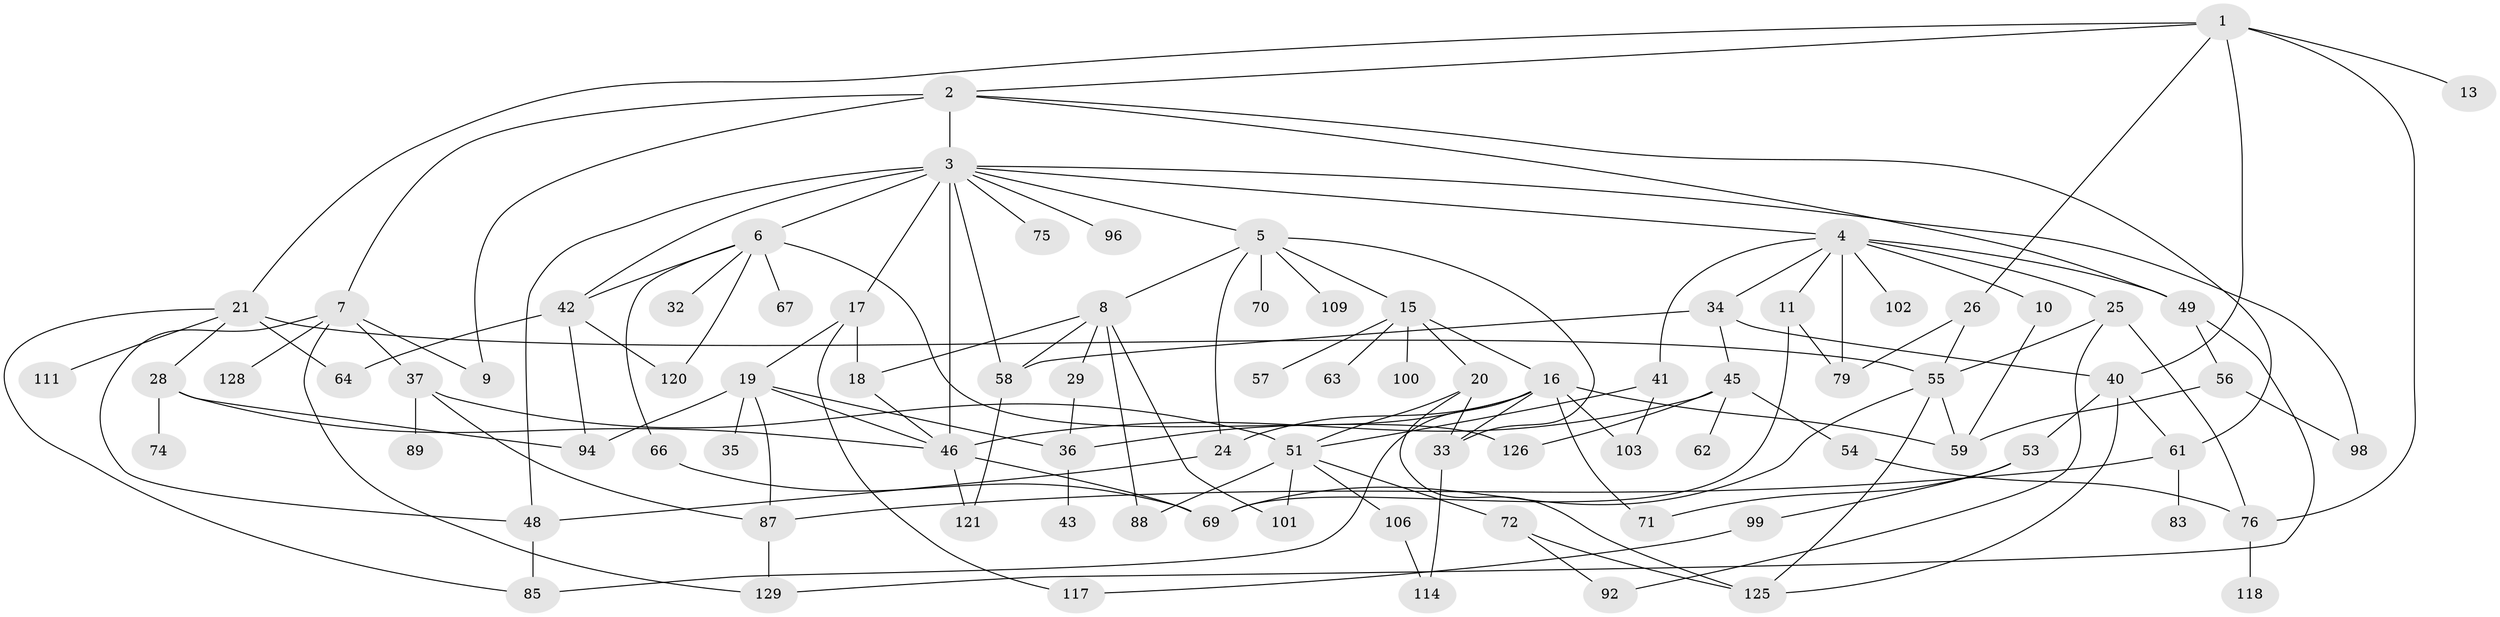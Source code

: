 // Generated by graph-tools (version 1.1) at 2025/51/02/27/25 19:51:41]
// undirected, 86 vertices, 141 edges
graph export_dot {
graph [start="1"]
  node [color=gray90,style=filled];
  1 [super="+12"];
  2 [super="+108"];
  3 [super="+38"];
  4 [super="+77"];
  5 [super="+31"];
  6 [super="+50"];
  7 [super="+93"];
  8 [super="+22"];
  9 [super="+14"];
  10;
  11;
  13;
  15 [super="+47"];
  16 [super="+68"];
  17;
  18 [super="+44"];
  19 [super="+30"];
  20;
  21 [super="+23"];
  24;
  25 [super="+119"];
  26 [super="+27"];
  28 [super="+97"];
  29;
  32;
  33 [super="+65"];
  34 [super="+39"];
  35;
  36 [super="+115"];
  37 [super="+122"];
  40 [super="+90"];
  41 [super="+104"];
  42 [super="+78"];
  43;
  45 [super="+110"];
  46 [super="+95"];
  48 [super="+123"];
  49 [super="+107"];
  51 [super="+52"];
  53 [super="+81"];
  54;
  55 [super="+132"];
  56 [super="+86"];
  57;
  58 [super="+60"];
  59 [super="+73"];
  61 [super="+84"];
  62;
  63;
  64;
  66 [super="+113"];
  67;
  69 [super="+116"];
  70;
  71;
  72 [super="+91"];
  74;
  75 [super="+80"];
  76 [super="+82"];
  79;
  83;
  85 [super="+105"];
  87 [super="+124"];
  88;
  89;
  92;
  94;
  96;
  98;
  99;
  100 [super="+112"];
  101;
  102;
  103;
  106;
  109;
  111 [super="+131"];
  114 [super="+130"];
  117 [super="+133"];
  118;
  120;
  121;
  125 [super="+127"];
  126;
  128;
  129;
  1 -- 2;
  1 -- 26;
  1 -- 40;
  1 -- 76;
  1 -- 13;
  1 -- 21;
  2 -- 3;
  2 -- 7;
  2 -- 9 [weight=2];
  2 -- 49;
  2 -- 61;
  3 -- 4;
  3 -- 5;
  3 -- 6 [weight=2];
  3 -- 17;
  3 -- 96;
  3 -- 46;
  3 -- 48;
  3 -- 98;
  3 -- 58;
  3 -- 42 [weight=2];
  3 -- 75;
  4 -- 10;
  4 -- 11;
  4 -- 25;
  4 -- 34;
  4 -- 41;
  4 -- 102;
  4 -- 79;
  4 -- 49;
  5 -- 8;
  5 -- 15;
  5 -- 70;
  5 -- 109;
  5 -- 24;
  5 -- 33;
  6 -- 32;
  6 -- 66;
  6 -- 120;
  6 -- 126;
  6 -- 42;
  6 -- 67;
  7 -- 37;
  7 -- 128;
  7 -- 48;
  7 -- 129;
  7 -- 9;
  8 -- 88;
  8 -- 101;
  8 -- 29;
  8 -- 18;
  8 -- 58;
  10 -- 59;
  11 -- 69;
  11 -- 79;
  15 -- 16;
  15 -- 20;
  15 -- 57;
  15 -- 63;
  15 -- 100;
  16 -- 24;
  16 -- 59;
  16 -- 85;
  16 -- 71;
  16 -- 103;
  16 -- 36;
  16 -- 33;
  17 -- 18;
  17 -- 19;
  17 -- 117;
  18 -- 46;
  19 -- 35;
  19 -- 36;
  19 -- 46;
  19 -- 94;
  19 -- 87;
  20 -- 33;
  20 -- 125;
  20 -- 51;
  21 -- 28;
  21 -- 64;
  21 -- 55;
  21 -- 111;
  21 -- 85;
  24 -- 48;
  25 -- 55;
  25 -- 92;
  25 -- 76;
  26 -- 55;
  26 -- 79;
  28 -- 74;
  28 -- 94;
  28 -- 46;
  29 -- 36;
  33 -- 114;
  34 -- 40;
  34 -- 45;
  34 -- 58;
  36 -- 43;
  37 -- 89;
  37 -- 51;
  37 -- 87;
  40 -- 53;
  40 -- 61;
  40 -- 125;
  41 -- 51;
  41 -- 103;
  42 -- 64;
  42 -- 94;
  42 -- 120;
  45 -- 54;
  45 -- 62;
  45 -- 126;
  45 -- 46;
  46 -- 121;
  46 -- 69;
  48 -- 85;
  49 -- 56;
  49 -- 129;
  51 -- 72;
  51 -- 106;
  51 -- 88;
  51 -- 101;
  53 -- 71;
  53 -- 99;
  54 -- 76;
  55 -- 59;
  55 -- 69;
  55 -- 125;
  56 -- 98;
  56 -- 59;
  58 -- 121;
  61 -- 83;
  61 -- 87;
  66 -- 69;
  72 -- 92;
  72 -- 125;
  76 -- 118;
  87 -- 129;
  99 -- 117;
  106 -- 114;
}
